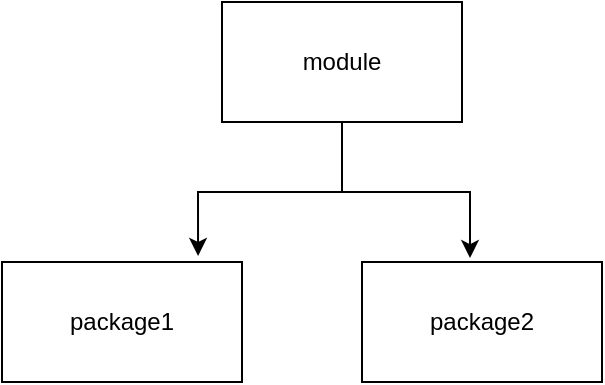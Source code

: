 <mxfile version="14.2.4" type="github">
  <diagram id="0C0-T_8DOBAccgRjO8Km" name="第 1 页">
    <mxGraphModel dx="1426" dy="680" grid="1" gridSize="10" guides="1" tooltips="1" connect="1" arrows="1" fold="1" page="1" pageScale="1" pageWidth="827" pageHeight="1169" math="0" shadow="0">
      <root>
        <mxCell id="0" />
        <mxCell id="1" parent="0" />
        <mxCell id="ugGuB0hlTf9yeyQAcUe2-4" style="edgeStyle=orthogonalEdgeStyle;rounded=0;orthogonalLoop=1;jettySize=auto;html=1;entryX=0.817;entryY=-0.05;entryDx=0;entryDy=0;entryPerimeter=0;" edge="1" parent="1" source="ugGuB0hlTf9yeyQAcUe2-1" target="ugGuB0hlTf9yeyQAcUe2-2">
          <mxGeometry relative="1" as="geometry">
            <Array as="points">
              <mxPoint x="320" y="185" />
              <mxPoint x="248" y="185" />
            </Array>
          </mxGeometry>
        </mxCell>
        <mxCell id="ugGuB0hlTf9yeyQAcUe2-5" style="edgeStyle=orthogonalEdgeStyle;rounded=0;orthogonalLoop=1;jettySize=auto;html=1;exitX=0.5;exitY=1;exitDx=0;exitDy=0;entryX=0.45;entryY=-0.033;entryDx=0;entryDy=0;entryPerimeter=0;" edge="1" parent="1" source="ugGuB0hlTf9yeyQAcUe2-1" target="ugGuB0hlTf9yeyQAcUe2-3">
          <mxGeometry relative="1" as="geometry" />
        </mxCell>
        <mxCell id="ugGuB0hlTf9yeyQAcUe2-1" value="module" style="rounded=0;whiteSpace=wrap;html=1;" vertex="1" parent="1">
          <mxGeometry x="260" y="90" width="120" height="60" as="geometry" />
        </mxCell>
        <mxCell id="ugGuB0hlTf9yeyQAcUe2-2" value="package1" style="rounded=0;whiteSpace=wrap;html=1;" vertex="1" parent="1">
          <mxGeometry x="150" y="220" width="120" height="60" as="geometry" />
        </mxCell>
        <mxCell id="ugGuB0hlTf9yeyQAcUe2-3" value="package2" style="rounded=0;whiteSpace=wrap;html=1;" vertex="1" parent="1">
          <mxGeometry x="330" y="220" width="120" height="60" as="geometry" />
        </mxCell>
      </root>
    </mxGraphModel>
  </diagram>
</mxfile>
